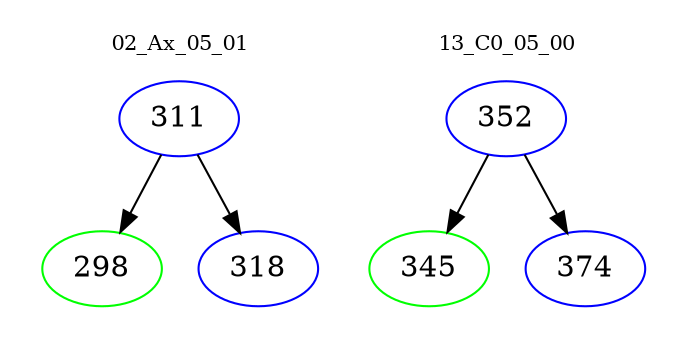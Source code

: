 digraph{
subgraph cluster_0 {
color = white
label = "02_Ax_05_01";
fontsize=10;
T0_311 [label="311", color="blue"]
T0_311 -> T0_298 [color="black"]
T0_298 [label="298", color="green"]
T0_311 -> T0_318 [color="black"]
T0_318 [label="318", color="blue"]
}
subgraph cluster_1 {
color = white
label = "13_C0_05_00";
fontsize=10;
T1_352 [label="352", color="blue"]
T1_352 -> T1_345 [color="black"]
T1_345 [label="345", color="green"]
T1_352 -> T1_374 [color="black"]
T1_374 [label="374", color="blue"]
}
}
